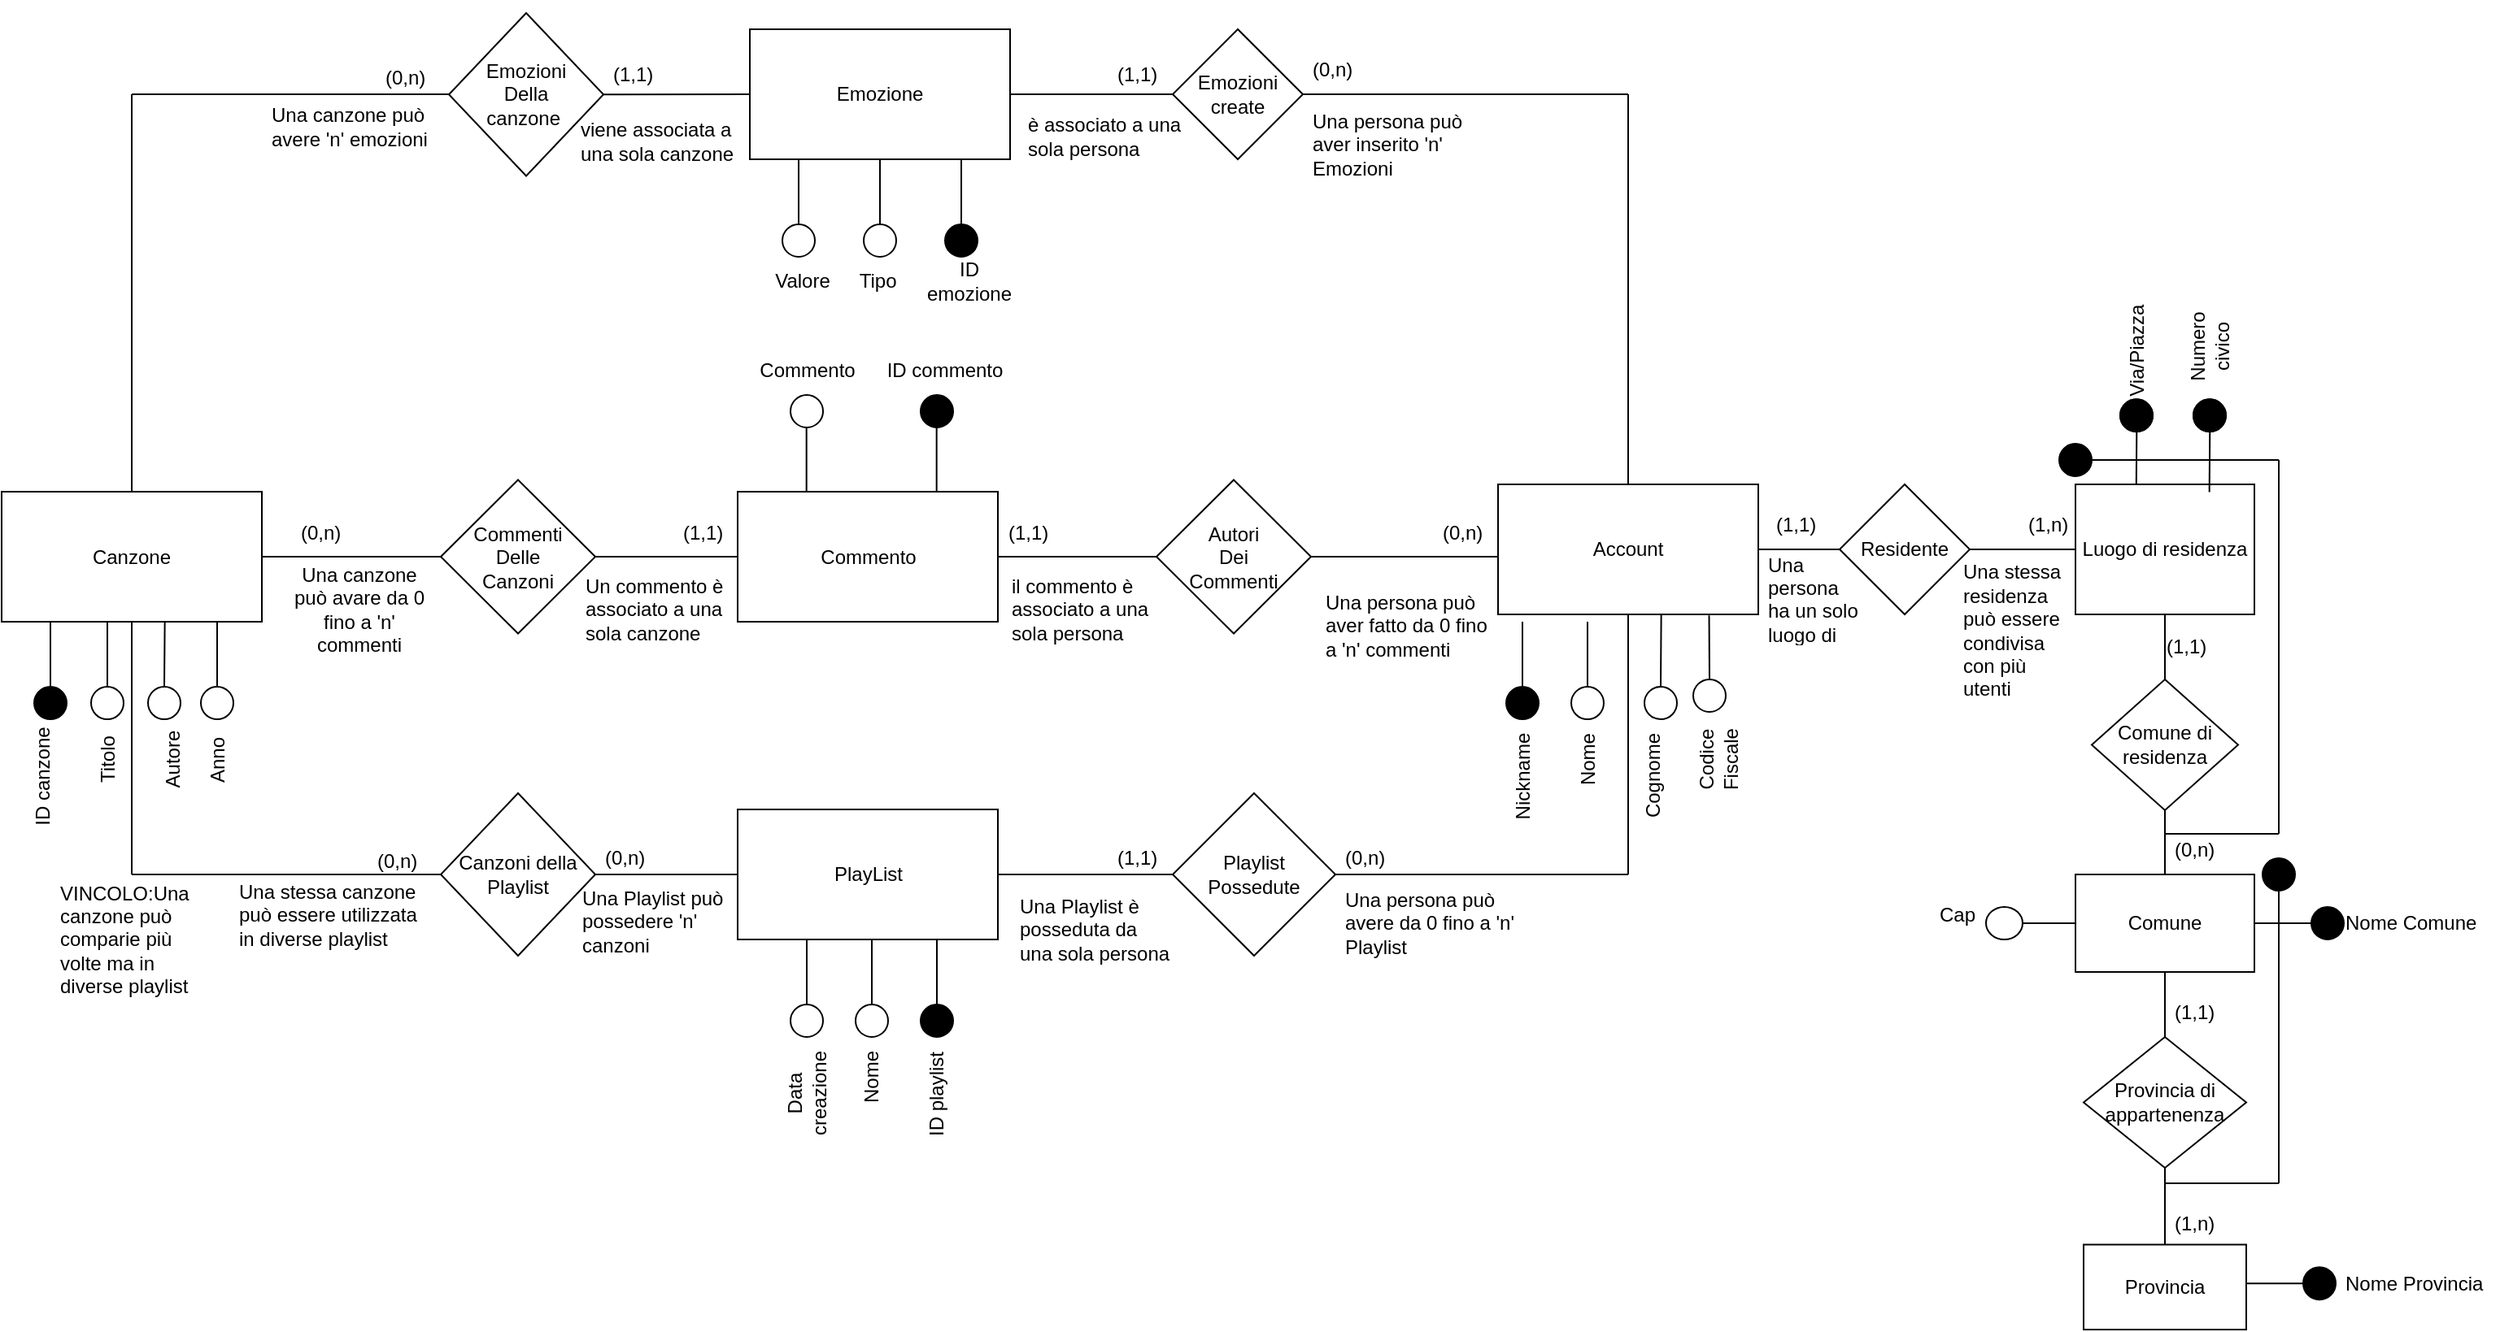 <mxfile version="20.8.16" type="device"><diagram id="R2lEEEUBdFMjLlhIrx00" name="Page-1"><mxGraphModel dx="1434" dy="905" grid="1" gridSize="10" guides="0" tooltips="0" connect="1" arrows="1" fold="1" page="1" pageScale="1" pageWidth="850" pageHeight="1100" math="0" shadow="0" extFonts="Permanent Marker^https://fonts.googleapis.com/css?family=Permanent+Marker"><root><mxCell id="0"/><mxCell id="1" parent="0"/><mxCell id="0k3QR_Rqhz5a0oe9WwEP-106" value="Canzone" style="rounded=0;whiteSpace=wrap;html=1;" parent="1" vertex="1"><mxGeometry x="120" y="324.52" width="160" height="80" as="geometry"/></mxCell><mxCell id="0k3QR_Rqhz5a0oe9WwEP-107" value="" style="endArrow=none;html=1;rounded=0;" parent="1" edge="1"><mxGeometry width="50" height="50" relative="1" as="geometry"><mxPoint x="185" y="444.52" as="sourcePoint"/><mxPoint x="185" y="404.52" as="targetPoint"/></mxGeometry></mxCell><mxCell id="0k3QR_Rqhz5a0oe9WwEP-108" value="" style="ellipse;whiteSpace=wrap;html=1;" parent="1" vertex="1"><mxGeometry x="175" y="444.52" width="20" height="20" as="geometry"/></mxCell><mxCell id="0k3QR_Rqhz5a0oe9WwEP-109" value="" style="endArrow=none;html=1;rounded=0;" parent="1" edge="1"><mxGeometry width="50" height="50" relative="1" as="geometry"><mxPoint x="150" y="444.52" as="sourcePoint"/><mxPoint x="150" y="404.52" as="targetPoint"/></mxGeometry></mxCell><mxCell id="0k3QR_Rqhz5a0oe9WwEP-110" value="" style="ellipse;whiteSpace=wrap;html=1;fillColor=#000000;" parent="1" vertex="1"><mxGeometry x="140" y="444.52" width="20" height="20" as="geometry"/></mxCell><mxCell id="0k3QR_Rqhz5a0oe9WwEP-112" value="" style="endArrow=none;html=1;rounded=0;exitX=1;exitY=0.5;exitDx=0;exitDy=0;entryX=0;entryY=0.5;entryDx=0;entryDy=0;" parent="1" source="0k3QR_Rqhz5a0oe9WwEP-106" edge="1"><mxGeometry width="50" height="50" relative="1" as="geometry"><mxPoint x="380" y="554.52" as="sourcePoint"/><mxPoint x="425" y="364.52" as="targetPoint"/></mxGeometry></mxCell><mxCell id="0k3QR_Rqhz5a0oe9WwEP-113" value="ID canzone" style="text;html=1;strokeColor=none;fillColor=none;align=center;verticalAlign=middle;whiteSpace=wrap;rounded=0;rotation=-90;" parent="1" vertex="1"><mxGeometry x="110" y="484.52" width="70" height="30" as="geometry"/></mxCell><mxCell id="0k3QR_Rqhz5a0oe9WwEP-114" value="Titolo" style="text;html=1;strokeColor=none;fillColor=none;align=center;verticalAlign=middle;whiteSpace=wrap;rounded=0;rotation=-90;" parent="1" vertex="1"><mxGeometry x="162.5" y="474.52" width="45" height="30" as="geometry"/></mxCell><mxCell id="0k3QR_Rqhz5a0oe9WwEP-115" style="edgeStyle=orthogonalEdgeStyle;rounded=0;orthogonalLoop=1;jettySize=auto;html=1;exitX=0;exitY=0.5;exitDx=0;exitDy=0;" parent="1" source="0k3QR_Rqhz5a0oe9WwEP-114" target="0k3QR_Rqhz5a0oe9WwEP-114" edge="1"><mxGeometry relative="1" as="geometry"/></mxCell><mxCell id="0k3QR_Rqhz5a0oe9WwEP-116" value="" style="endArrow=none;html=1;rounded=0;entryX=0.627;entryY=0.994;entryDx=0;entryDy=0;entryPerimeter=0;exitX=0.5;exitY=0;exitDx=0;exitDy=0;" parent="1" source="0k3QR_Rqhz5a0oe9WwEP-117" target="0k3QR_Rqhz5a0oe9WwEP-106" edge="1"><mxGeometry width="50" height="50" relative="1" as="geometry"><mxPoint x="225" y="444.52" as="sourcePoint"/><mxPoint x="227.5" y="404.52" as="targetPoint"/></mxGeometry></mxCell><mxCell id="0k3QR_Rqhz5a0oe9WwEP-117" value="" style="ellipse;whiteSpace=wrap;html=1;" parent="1" vertex="1"><mxGeometry x="210" y="444.52" width="20" height="20" as="geometry"/></mxCell><mxCell id="0k3QR_Rqhz5a0oe9WwEP-118" value="Autore" style="text;html=1;strokeColor=none;fillColor=none;align=center;verticalAlign=middle;whiteSpace=wrap;rounded=0;rotation=-90;" parent="1" vertex="1"><mxGeometry x="202.5" y="474.52" width="45" height="30" as="geometry"/></mxCell><mxCell id="0k3QR_Rqhz5a0oe9WwEP-119" style="edgeStyle=orthogonalEdgeStyle;rounded=0;orthogonalLoop=1;jettySize=auto;html=1;exitX=0;exitY=0.5;exitDx=0;exitDy=0;" parent="1" source="0k3QR_Rqhz5a0oe9WwEP-118" target="0k3QR_Rqhz5a0oe9WwEP-118" edge="1"><mxGeometry relative="1" as="geometry"/></mxCell><mxCell id="0k3QR_Rqhz5a0oe9WwEP-120" value="" style="endArrow=none;html=1;rounded=0;" parent="1" edge="1"><mxGeometry width="50" height="50" relative="1" as="geometry"><mxPoint x="252.5" y="444.52" as="sourcePoint"/><mxPoint x="252.5" y="404.52" as="targetPoint"/></mxGeometry></mxCell><mxCell id="0k3QR_Rqhz5a0oe9WwEP-121" value="" style="ellipse;whiteSpace=wrap;html=1;" parent="1" vertex="1"><mxGeometry x="242.5" y="444.52" width="20" height="20" as="geometry"/></mxCell><mxCell id="0k3QR_Rqhz5a0oe9WwEP-122" value="Anno" style="text;html=1;strokeColor=none;fillColor=none;align=center;verticalAlign=middle;whiteSpace=wrap;rounded=0;rotation=-90;" parent="1" vertex="1"><mxGeometry x="230" y="474.52" width="45" height="30" as="geometry"/></mxCell><mxCell id="0k3QR_Rqhz5a0oe9WwEP-123" style="edgeStyle=orthogonalEdgeStyle;rounded=0;orthogonalLoop=1;jettySize=auto;html=1;exitX=0;exitY=0.5;exitDx=0;exitDy=0;" parent="1" source="0k3QR_Rqhz5a0oe9WwEP-122" target="0k3QR_Rqhz5a0oe9WwEP-122" edge="1"><mxGeometry relative="1" as="geometry"/></mxCell><mxCell id="0k3QR_Rqhz5a0oe9WwEP-124" value="(0,n)" style="text;strokeColor=none;fillColor=none;align=left;verticalAlign=middle;spacingLeft=4;spacingRight=4;overflow=hidden;points=[[0,0.5],[1,0.5]];portConstraint=eastwest;rotatable=0;whiteSpace=wrap;html=1;" parent="1" vertex="1"><mxGeometry x="297.5" y="334.52" width="80" height="30" as="geometry"/></mxCell><mxCell id="0k3QR_Rqhz5a0oe9WwEP-131" style="edgeStyle=orthogonalEdgeStyle;rounded=0;orthogonalLoop=1;jettySize=auto;html=1;exitX=0;exitY=0.5;exitDx=0;exitDy=0;" parent="1" edge="1"><mxGeometry relative="1" as="geometry"><mxPoint x="975" y="562.02" as="sourcePoint"/><mxPoint x="975" y="562.02" as="targetPoint"/></mxGeometry></mxCell><mxCell id="0k3QR_Rqhz5a0oe9WwEP-132" value="" style="endArrow=none;html=1;rounded=0;exitX=1;exitY=0.5;exitDx=0;exitDy=0;entryX=0;entryY=0.5;entryDx=0;entryDy=0;" parent="1" edge="1"><mxGeometry width="50" height="50" relative="1" as="geometry"><mxPoint x="925" y="364.52" as="sourcePoint"/><mxPoint x="1045" y="364.52" as="targetPoint"/></mxGeometry></mxCell><mxCell id="0k3QR_Rqhz5a0oe9WwEP-133" value="(0,n)" style="text;strokeColor=none;fillColor=none;align=left;verticalAlign=middle;spacingLeft=4;spacingRight=4;overflow=hidden;points=[[0,0.5],[1,0.5]];portConstraint=eastwest;rotatable=0;whiteSpace=wrap;html=1;" parent="1" vertex="1"><mxGeometry x="1000" y="334.52" width="35" height="30" as="geometry"/></mxCell><mxCell id="0k3QR_Rqhz5a0oe9WwEP-134" value="Account" style="rounded=0;whiteSpace=wrap;html=1;" parent="1" vertex="1"><mxGeometry x="1040" y="320" width="160" height="80" as="geometry"/></mxCell><mxCell id="0k3QR_Rqhz5a0oe9WwEP-135" value="" style="endArrow=none;html=1;rounded=0;" parent="1" edge="1"><mxGeometry width="50" height="50" relative="1" as="geometry"><mxPoint x="1095" y="444.52" as="sourcePoint"/><mxPoint x="1095" y="404.52" as="targetPoint"/></mxGeometry></mxCell><mxCell id="0k3QR_Rqhz5a0oe9WwEP-136" value="" style="ellipse;whiteSpace=wrap;html=1;" parent="1" vertex="1"><mxGeometry x="1085" y="444.52" width="20" height="20" as="geometry"/></mxCell><mxCell id="0k3QR_Rqhz5a0oe9WwEP-137" value="" style="endArrow=none;html=1;rounded=0;" parent="1" edge="1"><mxGeometry width="50" height="50" relative="1" as="geometry"><mxPoint x="1055" y="444.52" as="sourcePoint"/><mxPoint x="1055" y="404.52" as="targetPoint"/></mxGeometry></mxCell><mxCell id="0k3QR_Rqhz5a0oe9WwEP-138" value="" style="ellipse;whiteSpace=wrap;html=1;fillColor=#000000;" parent="1" vertex="1"><mxGeometry x="1045" y="444.52" width="20" height="20" as="geometry"/></mxCell><mxCell id="0k3QR_Rqhz5a0oe9WwEP-139" value="Nickname" style="text;html=1;strokeColor=none;fillColor=none;align=center;verticalAlign=middle;whiteSpace=wrap;rounded=0;rotation=-90;" parent="1" vertex="1"><mxGeometry x="1020" y="484.52" width="70" height="30" as="geometry"/></mxCell><mxCell id="0k3QR_Rqhz5a0oe9WwEP-140" value="Nome" style="text;html=1;strokeColor=none;fillColor=none;align=center;verticalAlign=middle;whiteSpace=wrap;rounded=0;rotation=-90;" parent="1" vertex="1"><mxGeometry x="1072.5" y="474.52" width="45" height="30" as="geometry"/></mxCell><mxCell id="0k3QR_Rqhz5a0oe9WwEP-141" style="edgeStyle=orthogonalEdgeStyle;rounded=0;orthogonalLoop=1;jettySize=auto;html=1;exitX=0;exitY=0.5;exitDx=0;exitDy=0;" parent="1" source="0k3QR_Rqhz5a0oe9WwEP-140" target="0k3QR_Rqhz5a0oe9WwEP-140" edge="1"><mxGeometry relative="1" as="geometry"/></mxCell><mxCell id="0k3QR_Rqhz5a0oe9WwEP-142" value="" style="endArrow=none;html=1;rounded=0;entryX=0.627;entryY=0.994;entryDx=0;entryDy=0;entryPerimeter=0;exitX=0.5;exitY=0;exitDx=0;exitDy=0;" parent="1" source="0k3QR_Rqhz5a0oe9WwEP-143" target="0k3QR_Rqhz5a0oe9WwEP-134" edge="1"><mxGeometry width="50" height="50" relative="1" as="geometry"><mxPoint x="1135" y="444.52" as="sourcePoint"/><mxPoint x="1137.5" y="404.52" as="targetPoint"/></mxGeometry></mxCell><mxCell id="0k3QR_Rqhz5a0oe9WwEP-143" value="" style="ellipse;whiteSpace=wrap;html=1;" parent="1" vertex="1"><mxGeometry x="1130" y="444.52" width="20" height="20" as="geometry"/></mxCell><mxCell id="0k3QR_Rqhz5a0oe9WwEP-144" value="Cognome" style="text;html=1;strokeColor=none;fillColor=none;align=center;verticalAlign=middle;whiteSpace=wrap;rounded=0;rotation=-90;" parent="1" vertex="1"><mxGeometry x="1112.5" y="484.52" width="45" height="30" as="geometry"/></mxCell><mxCell id="0k3QR_Rqhz5a0oe9WwEP-145" style="edgeStyle=orthogonalEdgeStyle;rounded=0;orthogonalLoop=1;jettySize=auto;html=1;exitX=0;exitY=0.5;exitDx=0;exitDy=0;" parent="1" source="0k3QR_Rqhz5a0oe9WwEP-144" target="0k3QR_Rqhz5a0oe9WwEP-144" edge="1"><mxGeometry relative="1" as="geometry"/></mxCell><mxCell id="0k3QR_Rqhz5a0oe9WwEP-146" value="" style="endArrow=none;html=1;rounded=0;entryX=0.811;entryY=1.008;entryDx=0;entryDy=0;exitX=0.5;exitY=0;exitDx=0;exitDy=0;entryPerimeter=0;" parent="1" source="0k3QR_Rqhz5a0oe9WwEP-147" target="0k3QR_Rqhz5a0oe9WwEP-134" edge="1"><mxGeometry width="50" height="50" relative="1" as="geometry"><mxPoint x="1175" y="444.52" as="sourcePoint"/><mxPoint x="1175" y="404.52" as="targetPoint"/></mxGeometry></mxCell><mxCell id="0k3QR_Rqhz5a0oe9WwEP-147" value="" style="ellipse;whiteSpace=wrap;html=1;" parent="1" vertex="1"><mxGeometry x="1160" y="440" width="20" height="20" as="geometry"/></mxCell><mxCell id="0k3QR_Rqhz5a0oe9WwEP-148" value="Codice Fiscale" style="text;html=1;strokeColor=none;fillColor=none;align=center;verticalAlign=middle;whiteSpace=wrap;rounded=0;rotation=-90;" parent="1" vertex="1"><mxGeometry x="1152.5" y="474.52" width="45" height="30" as="geometry"/></mxCell><mxCell id="0k3QR_Rqhz5a0oe9WwEP-149" style="edgeStyle=orthogonalEdgeStyle;rounded=0;orthogonalLoop=1;jettySize=auto;html=1;exitX=0;exitY=0.5;exitDx=0;exitDy=0;" parent="1" source="0k3QR_Rqhz5a0oe9WwEP-148" target="0k3QR_Rqhz5a0oe9WwEP-148" edge="1"><mxGeometry relative="1" as="geometry"/></mxCell><mxCell id="0k3QR_Rqhz5a0oe9WwEP-152" style="edgeStyle=orthogonalEdgeStyle;rounded=0;orthogonalLoop=1;jettySize=auto;html=1;exitX=0;exitY=0.5;exitDx=0;exitDy=0;" parent="1" edge="1"><mxGeometry relative="1" as="geometry"><mxPoint x="1432.5" y="254.64" as="sourcePoint"/><mxPoint x="1432.5" y="254.64" as="targetPoint"/></mxGeometry></mxCell><mxCell id="0k3QR_Rqhz5a0oe9WwEP-153" value="" style="endArrow=none;html=1;rounded=0;entryX=0.627;entryY=0.994;entryDx=0;entryDy=0;entryPerimeter=0;" parent="1" edge="1"><mxGeometry width="50" height="50" relative="1" as="geometry"><mxPoint x="1432.33" y="327.38" as="sourcePoint"/><mxPoint x="1432.65" y="286.9" as="targetPoint"/></mxGeometry></mxCell><mxCell id="0k3QR_Rqhz5a0oe9WwEP-154" value="" style="ellipse;whiteSpace=wrap;html=1;" parent="1" vertex="1"><mxGeometry x="1422.5" y="267.62" width="20" height="20" as="geometry"/></mxCell><mxCell id="0k3QR_Rqhz5a0oe9WwEP-163" value="Commenti &lt;br&gt;Delle&lt;br&gt;Canzoni" style="rhombus;whiteSpace=wrap;html=1;fillColor=#FFFFFF;" parent="1" vertex="1"><mxGeometry x="390" y="317.26" width="95" height="94.52" as="geometry"/></mxCell><mxCell id="0k3QR_Rqhz5a0oe9WwEP-164" value="Commento" style="rounded=0;whiteSpace=wrap;html=1;" parent="1" vertex="1"><mxGeometry x="572.5" y="324.52" width="160" height="80" as="geometry"/></mxCell><mxCell id="0k3QR_Rqhz5a0oe9WwEP-165" value="" style="endArrow=none;html=1;rounded=0;exitX=1;exitY=0.5;exitDx=0;exitDy=0;entryX=0;entryY=0.5;entryDx=0;entryDy=0;" parent="1" source="0k3QR_Rqhz5a0oe9WwEP-163" target="0k3QR_Rqhz5a0oe9WwEP-164" edge="1"><mxGeometry width="50" height="50" relative="1" as="geometry"><mxPoint x="405" y="364.19" as="sourcePoint"/><mxPoint x="535" y="364.19" as="targetPoint"/></mxGeometry></mxCell><mxCell id="0k3QR_Rqhz5a0oe9WwEP-166" value="(1,1)" style="text;strokeColor=none;fillColor=none;align=left;verticalAlign=middle;spacingLeft=4;spacingRight=4;overflow=hidden;points=[[0,0.5],[1,0.5]];portConstraint=eastwest;rotatable=0;whiteSpace=wrap;html=1;" parent="1" vertex="1"><mxGeometry x="532.5" y="334.52" width="40" height="30" as="geometry"/></mxCell><mxCell id="0k3QR_Rqhz5a0oe9WwEP-167" value="Autori&lt;br&gt;Dei&lt;br&gt;Commenti" style="rhombus;whiteSpace=wrap;html=1;fillColor=#FFFFFF;" parent="1" vertex="1"><mxGeometry x="830" y="317.26" width="95" height="94.52" as="geometry"/></mxCell><mxCell id="0k3QR_Rqhz5a0oe9WwEP-168" value="" style="endArrow=none;html=1;rounded=0;exitX=1;exitY=0.5;exitDx=0;exitDy=0;entryX=0;entryY=0.5;entryDx=0;entryDy=0;" parent="1" target="0k3QR_Rqhz5a0oe9WwEP-167" edge="1"><mxGeometry width="50" height="50" relative="1" as="geometry"><mxPoint x="732.5" y="364.52" as="sourcePoint"/><mxPoint x="835" y="364.52" as="targetPoint"/></mxGeometry></mxCell><mxCell id="0k3QR_Rqhz5a0oe9WwEP-170" value="" style="endArrow=none;html=1;rounded=0;" parent="1" edge="1"><mxGeometry width="50" height="50" relative="1" as="geometry"><mxPoint x="614.83" y="324.52" as="sourcePoint"/><mxPoint x="614.83" y="284.52" as="targetPoint"/></mxGeometry></mxCell><mxCell id="0k3QR_Rqhz5a0oe9WwEP-171" value="" style="ellipse;whiteSpace=wrap;html=1;" parent="1" vertex="1"><mxGeometry x="605" y="265" width="20" height="20" as="geometry"/></mxCell><mxCell id="0k3QR_Rqhz5a0oe9WwEP-172" value="" style="endArrow=none;html=1;rounded=0;" parent="1" edge="1"><mxGeometry width="50" height="50" relative="1" as="geometry"><mxPoint x="694.83" y="324.52" as="sourcePoint"/><mxPoint x="694.83" y="284.52" as="targetPoint"/></mxGeometry></mxCell><mxCell id="0k3QR_Rqhz5a0oe9WwEP-174" value="Commento" style="text;html=1;strokeColor=none;fillColor=none;align=center;verticalAlign=middle;whiteSpace=wrap;rounded=0;rotation=0;" parent="1" vertex="1"><mxGeometry x="592.5" y="235" width="45" height="30" as="geometry"/></mxCell><mxCell id="0k3QR_Rqhz5a0oe9WwEP-175" value="ID commento" style="text;html=1;strokeColor=none;fillColor=none;align=center;verticalAlign=middle;whiteSpace=wrap;rounded=0;rotation=0;" parent="1" vertex="1"><mxGeometry x="660" y="235" width="80" height="30" as="geometry"/></mxCell><mxCell id="0k3QR_Rqhz5a0oe9WwEP-176" value="" style="ellipse;whiteSpace=wrap;html=1;fillColor=#000000;" parent="1" vertex="1"><mxGeometry x="685" y="265" width="20" height="20" as="geometry"/></mxCell><mxCell id="0k3QR_Rqhz5a0oe9WwEP-177" value="(1,1)" style="text;strokeColor=none;fillColor=none;align=left;verticalAlign=middle;spacingLeft=4;spacingRight=4;overflow=hidden;points=[[0,0.5],[1,0.5]];portConstraint=eastwest;rotatable=0;whiteSpace=wrap;html=1;" parent="1" vertex="1"><mxGeometry x="732.5" y="334.52" width="40" height="30" as="geometry"/></mxCell><mxCell id="0k3QR_Rqhz5a0oe9WwEP-178" value="Una canzone può avare da 0 fino a 'n' commenti" style="text;html=1;strokeColor=none;fillColor=none;align=center;verticalAlign=middle;whiteSpace=wrap;rounded=0;" parent="1" vertex="1"><mxGeometry x="295" y="381.78" width="90" height="30" as="geometry"/></mxCell><mxCell id="0k3QR_Rqhz5a0oe9WwEP-180" value="Un commento è associato a una sola canzone" style="text;strokeColor=none;fillColor=none;align=left;verticalAlign=middle;spacingLeft=4;spacingRight=4;overflow=hidden;points=[[0,0.5],[1,0.5]];portConstraint=eastwest;rotatable=0;whiteSpace=wrap;html=1;" parent="1" vertex="1"><mxGeometry x="472.5" y="356.78" width="102.5" height="80" as="geometry"/></mxCell><mxCell id="0k3QR_Rqhz5a0oe9WwEP-182" value="il commento è associato a una sola persona" style="text;strokeColor=none;fillColor=none;align=left;verticalAlign=middle;spacingLeft=4;spacingRight=4;overflow=hidden;points=[[0,0.5],[1,0.5]];portConstraint=eastwest;rotatable=0;whiteSpace=wrap;html=1;" parent="1" vertex="1"><mxGeometry x="735" y="367.67" width="100" height="58.22" as="geometry"/></mxCell><mxCell id="0k3QR_Rqhz5a0oe9WwEP-183" value="Una persona può aver fatto da 0 fino a 'n' commenti" style="text;strokeColor=none;fillColor=none;align=left;verticalAlign=middle;spacingLeft=4;spacingRight=4;overflow=hidden;points=[[0,0.5],[1,0.5]];portConstraint=eastwest;rotatable=0;whiteSpace=wrap;html=1;" parent="1" vertex="1"><mxGeometry x="927.5" y="376.3" width="117.5" height="60.48" as="geometry"/></mxCell><mxCell id="0k3QR_Rqhz5a0oe9WwEP-185" value="Via/Piazza" style="text;html=1;strokeColor=none;fillColor=none;align=center;verticalAlign=middle;whiteSpace=wrap;rounded=0;rotation=-90;" parent="1" vertex="1"><mxGeometry x="1410" y="222.62" width="45" height="30" as="geometry"/></mxCell><mxCell id="0k3QR_Rqhz5a0oe9WwEP-186" style="edgeStyle=orthogonalEdgeStyle;rounded=0;orthogonalLoop=1;jettySize=auto;html=1;exitX=0;exitY=0.5;exitDx=0;exitDy=0;" parent="1" source="0k3QR_Rqhz5a0oe9WwEP-185" target="0k3QR_Rqhz5a0oe9WwEP-185" edge="1"><mxGeometry relative="1" as="geometry"/></mxCell><mxCell id="0k3QR_Rqhz5a0oe9WwEP-189" value="" style="endArrow=none;html=1;rounded=0;entryX=0.5;entryY=1;entryDx=0;entryDy=0;" parent="1" target="0k3QR_Rqhz5a0oe9WwEP-134" edge="1"><mxGeometry width="50" height="50" relative="1" as="geometry"><mxPoint x="1120" y="560" as="sourcePoint"/><mxPoint x="985" y="435" as="targetPoint"/></mxGeometry></mxCell><mxCell id="0k3QR_Rqhz5a0oe9WwEP-190" value="PlayList" style="rounded=0;whiteSpace=wrap;html=1;" parent="1" vertex="1"><mxGeometry x="572.5" y="520" width="160" height="80" as="geometry"/></mxCell><mxCell id="0k3QR_Rqhz5a0oe9WwEP-191" value="Playlist Possedute" style="rhombus;whiteSpace=wrap;html=1;fillColor=#FFFFFF;" parent="1" vertex="1"><mxGeometry x="840" y="510" width="100" height="100" as="geometry"/></mxCell><mxCell id="0k3QR_Rqhz5a0oe9WwEP-192" value="" style="endArrow=none;html=1;rounded=0;exitX=1;exitY=0.5;exitDx=0;exitDy=0;" parent="1" edge="1"><mxGeometry width="50" height="50" relative="1" as="geometry"><mxPoint x="940" y="560" as="sourcePoint"/><mxPoint x="1120" y="560" as="targetPoint"/></mxGeometry></mxCell><mxCell id="0k3QR_Rqhz5a0oe9WwEP-193" value="(0,n)" style="text;strokeColor=none;fillColor=none;align=left;verticalAlign=middle;spacingLeft=4;spacingRight=4;overflow=hidden;points=[[0,0.5],[1,0.5]];portConstraint=eastwest;rotatable=0;whiteSpace=wrap;html=1;" parent="1" vertex="1"><mxGeometry x="940" y="535" width="35" height="30" as="geometry"/></mxCell><mxCell id="0k3QR_Rqhz5a0oe9WwEP-194" value="Una persona può avere da 0 fino a 'n' Playlist" style="text;strokeColor=none;fillColor=none;align=left;verticalAlign=middle;spacingLeft=4;spacingRight=4;overflow=hidden;points=[[0,0.5],[1,0.5]];portConstraint=eastwest;rotatable=0;whiteSpace=wrap;html=1;" parent="1" vertex="1"><mxGeometry x="940" y="560" width="117.5" height="60.48" as="geometry"/></mxCell><mxCell id="0k3QR_Rqhz5a0oe9WwEP-195" value="" style="endArrow=none;html=1;rounded=0;exitX=1;exitY=0.5;exitDx=0;exitDy=0;entryX=0;entryY=0.5;entryDx=0;entryDy=0;" parent="1" source="0k3QR_Rqhz5a0oe9WwEP-190" target="0k3QR_Rqhz5a0oe9WwEP-191" edge="1"><mxGeometry width="50" height="50" relative="1" as="geometry"><mxPoint x="732.5" y="564.71" as="sourcePoint"/><mxPoint x="835" y="564.71" as="targetPoint"/></mxGeometry></mxCell><mxCell id="0k3QR_Rqhz5a0oe9WwEP-196" value="(1,1)" style="text;strokeColor=none;fillColor=none;align=left;verticalAlign=middle;spacingLeft=4;spacingRight=4;overflow=hidden;points=[[0,0.5],[1,0.5]];portConstraint=eastwest;rotatable=0;whiteSpace=wrap;html=1;" parent="1" vertex="1"><mxGeometry x="800" y="535" width="40" height="30" as="geometry"/></mxCell><mxCell id="0k3QR_Rqhz5a0oe9WwEP-197" value="Una Playlist è posseduta da una sola persona" style="text;strokeColor=none;fillColor=none;align=left;verticalAlign=middle;spacingLeft=4;spacingRight=4;overflow=hidden;points=[[0,0.5],[1,0.5]];portConstraint=eastwest;rotatable=0;whiteSpace=wrap;html=1;" parent="1" vertex="1"><mxGeometry x="740" y="565" width="105" height="58.22" as="geometry"/></mxCell><mxCell id="0k3QR_Rqhz5a0oe9WwEP-198" value="" style="endArrow=none;html=1;rounded=0;" parent="1" edge="1"><mxGeometry width="50" height="50" relative="1" as="geometry"><mxPoint x="655" y="640" as="sourcePoint"/><mxPoint x="655" y="600" as="targetPoint"/></mxGeometry></mxCell><mxCell id="0k3QR_Rqhz5a0oe9WwEP-199" value="" style="ellipse;whiteSpace=wrap;html=1;" parent="1" vertex="1"><mxGeometry x="645" y="640" width="20" height="20" as="geometry"/></mxCell><mxCell id="0k3QR_Rqhz5a0oe9WwEP-200" style="edgeStyle=orthogonalEdgeStyle;rounded=0;orthogonalLoop=1;jettySize=auto;html=1;exitX=0;exitY=0.5;exitDx=0;exitDy=0;" parent="1" edge="1"><mxGeometry relative="1" as="geometry"><mxPoint x="655" y="707.5" as="sourcePoint"/><mxPoint x="655" y="707.5" as="targetPoint"/></mxGeometry></mxCell><mxCell id="0k3QR_Rqhz5a0oe9WwEP-201" value="Nome" style="text;html=1;strokeColor=none;fillColor=none;align=center;verticalAlign=middle;whiteSpace=wrap;rounded=0;rotation=-90;" parent="1" vertex="1"><mxGeometry x="632.5" y="670" width="45" height="30" as="geometry"/></mxCell><mxCell id="0k3QR_Rqhz5a0oe9WwEP-202" value="Canzoni della Playlist" style="rhombus;whiteSpace=wrap;html=1;fillColor=#FFFFFF;" parent="1" vertex="1"><mxGeometry x="390" y="510" width="95" height="100" as="geometry"/></mxCell><mxCell id="0k3QR_Rqhz5a0oe9WwEP-204" value="" style="endArrow=none;html=1;rounded=0;entryX=0;entryY=0.5;entryDx=0;entryDy=0;exitX=1;exitY=0.5;exitDx=0;exitDy=0;" parent="1" source="0k3QR_Rqhz5a0oe9WwEP-202" target="0k3QR_Rqhz5a0oe9WwEP-190" edge="1"><mxGeometry width="50" height="50" relative="1" as="geometry"><mxPoint x="485" y="564" as="sourcePoint"/><mxPoint x="572.5" y="564.43" as="targetPoint"/></mxGeometry></mxCell><mxCell id="0k3QR_Rqhz5a0oe9WwEP-205" value="(0,n)" style="text;strokeColor=none;fillColor=none;align=left;verticalAlign=middle;spacingLeft=4;spacingRight=4;overflow=hidden;points=[[0,0.5],[1,0.5]];portConstraint=eastwest;rotatable=0;whiteSpace=wrap;html=1;" parent="1" vertex="1"><mxGeometry x="485" y="535" width="40" height="30" as="geometry"/></mxCell><mxCell id="0k3QR_Rqhz5a0oe9WwEP-206" value="Una Playlist può possedere 'n' canzoni" style="text;strokeColor=none;fillColor=none;align=left;verticalAlign=middle;spacingLeft=4;spacingRight=4;overflow=hidden;points=[[0,0.5],[1,0.5]];portConstraint=eastwest;rotatable=0;whiteSpace=wrap;html=1;" parent="1" vertex="1"><mxGeometry x="471.25" y="560" width="105" height="58.22" as="geometry"/></mxCell><mxCell id="0k3QR_Rqhz5a0oe9WwEP-207" value="" style="endArrow=none;html=1;rounded=0;entryX=0.5;entryY=1;entryDx=0;entryDy=0;" parent="1" target="0k3QR_Rqhz5a0oe9WwEP-106" edge="1"><mxGeometry width="50" height="50" relative="1" as="geometry"><mxPoint x="200" y="560" as="sourcePoint"/><mxPoint x="210" y="404.52" as="targetPoint"/></mxGeometry></mxCell><mxCell id="0k3QR_Rqhz5a0oe9WwEP-208" value="" style="endArrow=none;html=1;rounded=0;entryX=0;entryY=0.5;entryDx=0;entryDy=0;" parent="1" edge="1"><mxGeometry width="50" height="50" relative="1" as="geometry"><mxPoint x="200" y="560" as="sourcePoint"/><mxPoint x="390" y="560.0" as="targetPoint"/></mxGeometry></mxCell><mxCell id="0k3QR_Rqhz5a0oe9WwEP-209" value="(0,n)" style="text;strokeColor=none;fillColor=none;align=left;verticalAlign=middle;spacingLeft=4;spacingRight=4;overflow=hidden;points=[[0,0.5],[1,0.5]];portConstraint=eastwest;rotatable=0;whiteSpace=wrap;html=1;" parent="1" vertex="1"><mxGeometry x="345" y="537.26" width="40" height="30" as="geometry"/></mxCell><mxCell id="0k3QR_Rqhz5a0oe9WwEP-210" value="VINCOLO:Una canzone può comparie più volte ma in diverse playlist" style="text;strokeColor=none;fillColor=none;align=left;verticalAlign=middle;spacingLeft=4;spacingRight=4;overflow=hidden;points=[[0,0.5],[1,0.5]];portConstraint=eastwest;rotatable=0;whiteSpace=wrap;html=1;" parent="1" vertex="1"><mxGeometry x="150" y="560" width="100" height="80" as="geometry"/></mxCell><mxCell id="0k3QR_Rqhz5a0oe9WwEP-211" value="" style="endArrow=none;html=1;rounded=0;" parent="1" edge="1"><mxGeometry width="50" height="50" relative="1" as="geometry"><mxPoint x="695" y="640.0" as="sourcePoint"/><mxPoint x="695" y="600.0" as="targetPoint"/></mxGeometry></mxCell><mxCell id="0k3QR_Rqhz5a0oe9WwEP-212" value="" style="ellipse;whiteSpace=wrap;html=1;fillColor=#000000;" parent="1" vertex="1"><mxGeometry x="685" y="640" width="20" height="20" as="geometry"/></mxCell><mxCell id="0k3QR_Rqhz5a0oe9WwEP-213" value="ID playlist" style="text;html=1;strokeColor=none;fillColor=none;align=center;verticalAlign=middle;whiteSpace=wrap;rounded=0;rotation=-90;" parent="1" vertex="1"><mxGeometry x="660" y="680" width="70" height="30" as="geometry"/></mxCell><mxCell id="0k3QR_Rqhz5a0oe9WwEP-217" value="" style="endArrow=none;html=1;rounded=0;" parent="1" edge="1"><mxGeometry width="50" height="50" relative="1" as="geometry"><mxPoint x="615" y="640" as="sourcePoint"/><mxPoint x="615" y="600" as="targetPoint"/></mxGeometry></mxCell><mxCell id="0k3QR_Rqhz5a0oe9WwEP-218" value="" style="ellipse;whiteSpace=wrap;html=1;" parent="1" vertex="1"><mxGeometry x="605" y="640" width="20" height="20" as="geometry"/></mxCell><mxCell id="0k3QR_Rqhz5a0oe9WwEP-219" style="edgeStyle=orthogonalEdgeStyle;rounded=0;orthogonalLoop=1;jettySize=auto;html=1;exitX=0;exitY=0.5;exitDx=0;exitDy=0;" parent="1" edge="1"><mxGeometry relative="1" as="geometry"><mxPoint x="615" y="707.5" as="sourcePoint"/><mxPoint x="615" y="707.5" as="targetPoint"/></mxGeometry></mxCell><mxCell id="0k3QR_Rqhz5a0oe9WwEP-220" value="Data creazione" style="text;html=1;strokeColor=none;fillColor=none;align=center;verticalAlign=middle;whiteSpace=wrap;rounded=0;rotation=-90;" parent="1" vertex="1"><mxGeometry x="592.5" y="680" width="45" height="30" as="geometry"/></mxCell><mxCell id="0k3QR_Rqhz5a0oe9WwEP-221" value="Una stessa canzone può essere utilizzata in diverse playlist" style="text;strokeColor=none;fillColor=none;align=left;verticalAlign=middle;spacingLeft=4;spacingRight=4;overflow=hidden;points=[[0,0.5],[1,0.5]];portConstraint=eastwest;rotatable=0;whiteSpace=wrap;html=1;" parent="1" vertex="1"><mxGeometry x="260" y="545.48" width="122.5" height="80" as="geometry"/></mxCell><mxCell id="0k3QR_Rqhz5a0oe9WwEP-222" value="" style="endArrow=none;html=1;rounded=0;exitX=1;exitY=0.5;exitDx=0;exitDy=0;entryX=0;entryY=0.5;entryDx=0;entryDy=0;" parent="1" source="0k3QR_Rqhz5a0oe9WwEP-223" target="0k3QR_Rqhz5a0oe9WwEP-227" edge="1"><mxGeometry width="50" height="50" relative="1" as="geometry"><mxPoint x="1315" y="364.52" as="sourcePoint"/><mxPoint x="1435" y="364.52" as="targetPoint"/></mxGeometry></mxCell><mxCell id="0k3QR_Rqhz5a0oe9WwEP-223" value="Residente" style="rhombus;whiteSpace=wrap;html=1;fillColor=#FFFFFF;" parent="1" vertex="1"><mxGeometry x="1250" y="320" width="80" height="80" as="geometry"/></mxCell><mxCell id="0k3QR_Rqhz5a0oe9WwEP-224" value="" style="endArrow=none;html=1;rounded=0;exitX=1;exitY=0.5;exitDx=0;exitDy=0;entryX=0;entryY=0.5;entryDx=0;entryDy=0;" parent="1" source="0k3QR_Rqhz5a0oe9WwEP-134" target="0k3QR_Rqhz5a0oe9WwEP-223" edge="1"><mxGeometry width="50" height="50" relative="1" as="geometry"><mxPoint x="1195" y="364.52" as="sourcePoint"/><mxPoint x="1282.5" y="364.52" as="targetPoint"/></mxGeometry></mxCell><mxCell id="0k3QR_Rqhz5a0oe9WwEP-225" value="(1,1)" style="text;strokeColor=none;fillColor=none;align=left;verticalAlign=middle;spacingLeft=4;spacingRight=4;overflow=hidden;points=[[0,0.5],[1,0.5]];portConstraint=eastwest;rotatable=0;whiteSpace=wrap;html=1;" parent="1" vertex="1"><mxGeometry x="1205" y="330.0" width="40" height="30" as="geometry"/></mxCell><mxCell id="0k3QR_Rqhz5a0oe9WwEP-226" value="(1,n)" style="text;strokeColor=none;fillColor=none;align=left;verticalAlign=middle;spacingLeft=4;spacingRight=4;overflow=hidden;points=[[0,0.5],[1,0.5]];portConstraint=eastwest;rotatable=0;whiteSpace=wrap;html=1;" parent="1" vertex="1"><mxGeometry x="1360" y="330.0" width="40" height="30" as="geometry"/></mxCell><mxCell id="0k3QR_Rqhz5a0oe9WwEP-227" value="Luogo di residenza" style="rounded=0;whiteSpace=wrap;html=1;" parent="1" vertex="1"><mxGeometry x="1395" y="320" width="110" height="80" as="geometry"/></mxCell><mxCell id="0k3QR_Rqhz5a0oe9WwEP-230" value="Comune di residenza" style="rhombus;whiteSpace=wrap;html=1;fillColor=#FFFFFF;" parent="1" vertex="1"><mxGeometry x="1405" y="440" width="90" height="80.48" as="geometry"/></mxCell><mxCell id="0k3QR_Rqhz5a0oe9WwEP-231" value="" style="endArrow=none;html=1;rounded=0;exitX=0.5;exitY=0;exitDx=0;exitDy=0;entryX=0.5;entryY=1;entryDx=0;entryDy=0;" parent="1" source="0k3QR_Rqhz5a0oe9WwEP-230" target="0k3QR_Rqhz5a0oe9WwEP-227" edge="1"><mxGeometry width="50" height="50" relative="1" as="geometry"><mxPoint x="1449.8" y="565" as="sourcePoint"/><mxPoint x="1449.8" y="404.52" as="targetPoint"/></mxGeometry></mxCell><mxCell id="0k3QR_Rqhz5a0oe9WwEP-232" value="(1,1)" style="text;strokeColor=none;fillColor=none;align=left;verticalAlign=middle;spacingLeft=4;spacingRight=4;overflow=hidden;points=[[0,0.5],[1,0.5]];portConstraint=eastwest;rotatable=0;whiteSpace=wrap;html=1;" parent="1" vertex="1"><mxGeometry x="1445" y="405" width="40" height="30" as="geometry"/></mxCell><mxCell id="0k3QR_Rqhz5a0oe9WwEP-233" value="Comune" style="rounded=0;whiteSpace=wrap;html=1;" parent="1" vertex="1"><mxGeometry x="1395" y="560" width="110" height="60" as="geometry"/></mxCell><mxCell id="0k3QR_Rqhz5a0oe9WwEP-234" value="" style="endArrow=none;html=1;rounded=0;entryX=0.5;entryY=1;entryDx=0;entryDy=0;exitX=0.5;exitY=0;exitDx=0;exitDy=0;" parent="1" source="0k3QR_Rqhz5a0oe9WwEP-233" target="0k3QR_Rqhz5a0oe9WwEP-230" edge="1"><mxGeometry width="50" height="50" relative="1" as="geometry"><mxPoint x="1449.8" y="565" as="sourcePoint"/><mxPoint x="1449.8" y="525" as="targetPoint"/></mxGeometry></mxCell><mxCell id="0k3QR_Rqhz5a0oe9WwEP-235" value="(0,n)" style="text;strokeColor=none;fillColor=none;align=left;verticalAlign=middle;spacingLeft=4;spacingRight=4;overflow=hidden;points=[[0,0.5],[1,0.5]];portConstraint=eastwest;rotatable=0;whiteSpace=wrap;html=1;" parent="1" vertex="1"><mxGeometry x="1450" y="530" width="40" height="30" as="geometry"/></mxCell><mxCell id="0k3QR_Rqhz5a0oe9WwEP-236" value="Provincia di appartenenza" style="rhombus;whiteSpace=wrap;html=1;fillColor=#FFFFFF;" parent="1" vertex="1"><mxGeometry x="1400" y="660" width="100" height="80.48" as="geometry"/></mxCell><mxCell id="0k3QR_Rqhz5a0oe9WwEP-237" value="Provincia" style="rounded=0;whiteSpace=wrap;html=1;" parent="1" vertex="1"><mxGeometry x="1400" y="787.74" width="100" height="52.26" as="geometry"/></mxCell><mxCell id="0k3QR_Rqhz5a0oe9WwEP-238" value="" style="endArrow=none;html=1;rounded=0;entryX=0.5;entryY=1;entryDx=0;entryDy=0;exitX=0.5;exitY=0;exitDx=0;exitDy=0;" parent="1" source="0k3QR_Rqhz5a0oe9WwEP-237" target="0k3QR_Rqhz5a0oe9WwEP-236" edge="1"><mxGeometry width="50" height="50" relative="1" as="geometry"><mxPoint x="1440" y="770" as="sourcePoint"/><mxPoint x="1454.8" y="745.48" as="targetPoint"/></mxGeometry></mxCell><mxCell id="0k3QR_Rqhz5a0oe9WwEP-239" value="(1,n)" style="text;strokeColor=none;fillColor=none;align=left;verticalAlign=middle;spacingLeft=4;spacingRight=4;overflow=hidden;points=[[0,0.5],[1,0.5]];portConstraint=eastwest;rotatable=0;whiteSpace=wrap;html=1;" parent="1" vertex="1"><mxGeometry x="1450" y="760" width="40" height="30" as="geometry"/></mxCell><mxCell id="0k3QR_Rqhz5a0oe9WwEP-240" value="" style="endArrow=none;html=1;rounded=0;exitX=0.5;exitY=0;exitDx=0;exitDy=0;entryX=0.5;entryY=1;entryDx=0;entryDy=0;" parent="1" source="0k3QR_Rqhz5a0oe9WwEP-236" target="0k3QR_Rqhz5a0oe9WwEP-233" edge="1"><mxGeometry width="50" height="50" relative="1" as="geometry"><mxPoint x="1454.71" y="655" as="sourcePoint"/><mxPoint x="1455" y="615" as="targetPoint"/></mxGeometry></mxCell><mxCell id="0k3QR_Rqhz5a0oe9WwEP-248" value="" style="endArrow=none;html=1;rounded=0;entryX=1;entryY=0.5;entryDx=0;entryDy=0;exitX=0;exitY=0.5;exitDx=0;exitDy=0;" parent="1" source="0k3QR_Rqhz5a0oe9WwEP-249" target="0k3QR_Rqhz5a0oe9WwEP-233" edge="1"><mxGeometry width="50" height="50" relative="1" as="geometry"><mxPoint x="1620" y="606.13" as="sourcePoint"/><mxPoint x="1500" y="588.87" as="targetPoint"/></mxGeometry></mxCell><mxCell id="0k3QR_Rqhz5a0oe9WwEP-249" value="" style="ellipse;whiteSpace=wrap;html=1;fillColor=#000000;" parent="1" vertex="1"><mxGeometry x="1540" y="580" width="20" height="20" as="geometry"/></mxCell><mxCell id="0k3QR_Rqhz5a0oe9WwEP-250" value="" style="endArrow=none;html=1;rounded=0;entryX=1;entryY=0.5;entryDx=0;entryDy=0;exitX=0;exitY=0.5;exitDx=0;exitDy=0;" parent="1" source="0k3QR_Rqhz5a0oe9WwEP-251" edge="1"><mxGeometry width="50" height="50" relative="1" as="geometry"><mxPoint x="1620" y="828.87" as="sourcePoint"/><mxPoint x="1500" y="811.61" as="targetPoint"/></mxGeometry></mxCell><mxCell id="0k3QR_Rqhz5a0oe9WwEP-251" value="" style="ellipse;whiteSpace=wrap;html=1;fillColor=#000000;" parent="1" vertex="1"><mxGeometry x="1535" y="801.61" width="20" height="20" as="geometry"/></mxCell><mxCell id="0k3QR_Rqhz5a0oe9WwEP-252" value="Nome Comune" style="text;strokeColor=none;fillColor=none;align=left;verticalAlign=middle;spacingLeft=4;spacingRight=4;overflow=hidden;points=[[0,0.5],[1,0.5]];portConstraint=eastwest;rotatable=0;whiteSpace=wrap;html=1;" parent="1" vertex="1"><mxGeometry x="1555" y="575" width="100" height="30" as="geometry"/></mxCell><mxCell id="0k3QR_Rqhz5a0oe9WwEP-255" value="Nome Provincia" style="text;strokeColor=none;fillColor=none;align=left;verticalAlign=middle;spacingLeft=4;spacingRight=4;overflow=hidden;points=[[0,0.5],[1,0.5]];portConstraint=eastwest;rotatable=0;whiteSpace=wrap;html=1;" parent="1" vertex="1"><mxGeometry x="1555" y="796.61" width="100" height="30" as="geometry"/></mxCell><mxCell id="0k3QR_Rqhz5a0oe9WwEP-259" style="edgeStyle=orthogonalEdgeStyle;rounded=0;orthogonalLoop=1;jettySize=auto;html=1;exitX=0;exitY=0.5;exitDx=0;exitDy=0;" parent="1" edge="1"><mxGeometry relative="1" as="geometry"><mxPoint x="1477.5" y="252.02" as="sourcePoint"/><mxPoint x="1477.5" y="252.02" as="targetPoint"/></mxGeometry></mxCell><mxCell id="0k3QR_Rqhz5a0oe9WwEP-260" value="" style="endArrow=none;html=1;rounded=0;entryX=0.627;entryY=0.994;entryDx=0;entryDy=0;entryPerimeter=0;" parent="1" edge="1"><mxGeometry width="50" height="50" relative="1" as="geometry"><mxPoint x="1477.33" y="324.76" as="sourcePoint"/><mxPoint x="1477.65" y="284.28" as="targetPoint"/></mxGeometry></mxCell><mxCell id="0k3QR_Rqhz5a0oe9WwEP-261" value="" style="ellipse;whiteSpace=wrap;html=1;" parent="1" vertex="1"><mxGeometry x="1467.5" y="267.62" width="20" height="20" as="geometry"/></mxCell><mxCell id="0k3QR_Rqhz5a0oe9WwEP-262" value="Numero civico" style="text;html=1;strokeColor=none;fillColor=none;align=center;verticalAlign=middle;whiteSpace=wrap;rounded=0;rotation=-90;" parent="1" vertex="1"><mxGeometry x="1455" y="220.0" width="45" height="30" as="geometry"/></mxCell><mxCell id="0k3QR_Rqhz5a0oe9WwEP-263" style="edgeStyle=orthogonalEdgeStyle;rounded=0;orthogonalLoop=1;jettySize=auto;html=1;exitX=0;exitY=0.5;exitDx=0;exitDy=0;" parent="1" source="0k3QR_Rqhz5a0oe9WwEP-262" target="0k3QR_Rqhz5a0oe9WwEP-262" edge="1"><mxGeometry relative="1" as="geometry"/></mxCell><mxCell id="0k3QR_Rqhz5a0oe9WwEP-264" value="" style="ellipse;whiteSpace=wrap;html=1;fillColor=#000000;" parent="1" vertex="1"><mxGeometry x="1467.5" y="267.62" width="20" height="20" as="geometry"/></mxCell><mxCell id="0k3QR_Rqhz5a0oe9WwEP-265" value="" style="ellipse;whiteSpace=wrap;html=1;fillColor=#000000;" parent="1" vertex="1"><mxGeometry x="1422.5" y="267.62" width="20" height="20" as="geometry"/></mxCell><mxCell id="0k3QR_Rqhz5a0oe9WwEP-270" value="" style="endArrow=none;html=1;rounded=0;exitX=1;exitY=0.5;exitDx=0;exitDy=0;" parent="1" source="0k3QR_Rqhz5a0oe9WwEP-273" edge="1"><mxGeometry width="50" height="50" relative="1" as="geometry"><mxPoint x="1415" y="300" as="sourcePoint"/><mxPoint x="1520" y="305" as="targetPoint"/></mxGeometry></mxCell><mxCell id="0k3QR_Rqhz5a0oe9WwEP-271" value="" style="endArrow=none;html=1;rounded=0;" parent="1" edge="1"><mxGeometry width="50" height="50" relative="1" as="geometry"><mxPoint x="1520" y="535" as="sourcePoint"/><mxPoint x="1520" y="305" as="targetPoint"/></mxGeometry></mxCell><mxCell id="0k3QR_Rqhz5a0oe9WwEP-273" value="" style="ellipse;whiteSpace=wrap;html=1;fillColor=#000000;" parent="1" vertex="1"><mxGeometry x="1385" y="295" width="20" height="20" as="geometry"/></mxCell><mxCell id="0k3QR_Rqhz5a0oe9WwEP-275" value="" style="endArrow=none;html=1;rounded=0;" parent="1" edge="1"><mxGeometry width="50" height="50" relative="1" as="geometry"><mxPoint x="1450" y="535" as="sourcePoint"/><mxPoint x="1520" y="535" as="targetPoint"/></mxGeometry></mxCell><mxCell id="0k3QR_Rqhz5a0oe9WwEP-276" value="" style="ellipse;whiteSpace=wrap;html=1;fillColor=#000000;" parent="1" vertex="1"><mxGeometry x="1510" y="550" width="20" height="20" as="geometry"/></mxCell><mxCell id="0k3QR_Rqhz5a0oe9WwEP-277" value="" style="endArrow=none;html=1;rounded=0;" parent="1" edge="1"><mxGeometry width="50" height="50" relative="1" as="geometry"><mxPoint x="1520" y="750" as="sourcePoint"/><mxPoint x="1520" y="570" as="targetPoint"/></mxGeometry></mxCell><mxCell id="0k3QR_Rqhz5a0oe9WwEP-278" value="" style="endArrow=none;html=1;rounded=0;" parent="1" edge="1"><mxGeometry width="50" height="50" relative="1" as="geometry"><mxPoint x="1450" y="750" as="sourcePoint"/><mxPoint x="1520" y="750" as="targetPoint"/></mxGeometry></mxCell><mxCell id="0k3QR_Rqhz5a0oe9WwEP-280" value="(1,1)" style="text;strokeColor=none;fillColor=none;align=left;verticalAlign=middle;spacingLeft=4;spacingRight=4;overflow=hidden;points=[[0,0.5],[1,0.5]];portConstraint=eastwest;rotatable=0;whiteSpace=wrap;html=1;" parent="1" vertex="1"><mxGeometry x="1450" y="630" width="40" height="30" as="geometry"/></mxCell><mxCell id="jozlAeGoNdv7fgg0qlVy-2" value="" style="endArrow=none;html=1;rounded=0;entryX=0;entryY=0.5;entryDx=0;entryDy=0;exitX=1;exitY=0.5;exitDx=0;exitDy=0;" parent="1" source="jozlAeGoNdv7fgg0qlVy-3" target="0k3QR_Rqhz5a0oe9WwEP-233" edge="1"><mxGeometry width="50" height="50" relative="1" as="geometry"><mxPoint x="1632.5" y="670.0" as="sourcePoint"/><mxPoint x="1632.5" y="630.0" as="targetPoint"/></mxGeometry></mxCell><mxCell id="jozlAeGoNdv7fgg0qlVy-3" value="" style="ellipse;whiteSpace=wrap;html=1;" parent="1" vertex="1"><mxGeometry x="1340" y="580" width="22.5" height="20" as="geometry"/></mxCell><mxCell id="jozlAeGoNdv7fgg0qlVy-4" value="Cap" style="text;html=1;strokeColor=none;fillColor=none;align=center;verticalAlign=middle;whiteSpace=wrap;rounded=0;rotation=0;" parent="1" vertex="1"><mxGeometry x="1300" y="570" width="45" height="30" as="geometry"/></mxCell><mxCell id="jozlAeGoNdv7fgg0qlVy-6" value="Una persona ha un solo luogo di residenza" style="text;strokeColor=none;fillColor=none;align=left;verticalAlign=middle;spacingLeft=4;spacingRight=4;overflow=hidden;points=[[0,0.5],[1,0.5]];portConstraint=eastwest;rotatable=0;whiteSpace=wrap;html=1;" parent="1" vertex="1"><mxGeometry x="1200" y="360" width="70" height="60.48" as="geometry"/></mxCell><mxCell id="jozlAeGoNdv7fgg0qlVy-7" value="Una stessa residenza può essere condivisa con più utenti" style="text;strokeColor=none;fillColor=none;align=left;verticalAlign=middle;spacingLeft=4;spacingRight=4;overflow=hidden;points=[[0,0.5],[1,0.5]];portConstraint=eastwest;rotatable=0;whiteSpace=wrap;html=1;" parent="1" vertex="1"><mxGeometry x="1320" y="360" width="80" height="100" as="geometry"/></mxCell><mxCell id="gjyql738VkNS0sP5IMUa-34" style="edgeStyle=orthogonalEdgeStyle;rounded=0;orthogonalLoop=1;jettySize=auto;html=1;exitX=0;exitY=0.5;exitDx=0;exitDy=0;" parent="1" edge="1"><mxGeometry relative="1" as="geometry"><mxPoint x="200" y="30" as="sourcePoint"/><mxPoint x="200" y="30" as="targetPoint"/></mxGeometry></mxCell><mxCell id="gjyql738VkNS0sP5IMUa-35" style="edgeStyle=orthogonalEdgeStyle;rounded=0;orthogonalLoop=1;jettySize=auto;html=1;exitX=0;exitY=0.5;exitDx=0;exitDy=0;" parent="1" edge="1"><mxGeometry relative="1" as="geometry"><mxPoint x="240" y="30" as="sourcePoint"/><mxPoint x="240" y="30" as="targetPoint"/></mxGeometry></mxCell><mxCell id="gjyql738VkNS0sP5IMUa-36" style="edgeStyle=orthogonalEdgeStyle;rounded=0;orthogonalLoop=1;jettySize=auto;html=1;exitX=0;exitY=0.5;exitDx=0;exitDy=0;" parent="1" edge="1"><mxGeometry relative="1" as="geometry"><mxPoint x="280" y="30" as="sourcePoint"/><mxPoint x="280" y="30" as="targetPoint"/></mxGeometry></mxCell><mxCell id="gjyql738VkNS0sP5IMUa-37" style="edgeStyle=orthogonalEdgeStyle;rounded=0;orthogonalLoop=1;jettySize=auto;html=1;exitX=0;exitY=0.5;exitDx=0;exitDy=0;" parent="1" edge="1"><mxGeometry relative="1" as="geometry"><mxPoint x="980" y="80" as="sourcePoint"/><mxPoint x="980" y="80" as="targetPoint"/></mxGeometry></mxCell><mxCell id="gjyql738VkNS0sP5IMUa-38" style="edgeStyle=orthogonalEdgeStyle;rounded=0;orthogonalLoop=1;jettySize=auto;html=1;exitX=0;exitY=0.5;exitDx=0;exitDy=0;" parent="1" edge="1"><mxGeometry relative="1" as="geometry"><mxPoint x="1100" y="30" as="sourcePoint"/><mxPoint x="1100" y="30" as="targetPoint"/></mxGeometry></mxCell><mxCell id="gjyql738VkNS0sP5IMUa-39" style="edgeStyle=orthogonalEdgeStyle;rounded=0;orthogonalLoop=1;jettySize=auto;html=1;exitX=0;exitY=0.5;exitDx=0;exitDy=0;" parent="1" edge="1"><mxGeometry relative="1" as="geometry"><mxPoint x="1140" y="40" as="sourcePoint"/><mxPoint x="1140" y="40" as="targetPoint"/></mxGeometry></mxCell><mxCell id="gjyql738VkNS0sP5IMUa-40" style="edgeStyle=orthogonalEdgeStyle;rounded=0;orthogonalLoop=1;jettySize=auto;html=1;exitX=0;exitY=0.5;exitDx=0;exitDy=0;" parent="1" edge="1"><mxGeometry relative="1" as="geometry"><mxPoint x="1180" y="30" as="sourcePoint"/><mxPoint x="1180" y="30" as="targetPoint"/></mxGeometry></mxCell><mxCell id="gjyql738VkNS0sP5IMUa-41" value="Emozione" style="rounded=0;whiteSpace=wrap;html=1;" parent="1" vertex="1"><mxGeometry x="580" y="40.0" width="160" height="80" as="geometry"/></mxCell><mxCell id="gjyql738VkNS0sP5IMUa-42" value="Emozioni create" style="rhombus;whiteSpace=wrap;html=1;fillColor=#FFFFFF;" parent="1" vertex="1"><mxGeometry x="840" y="40" width="80" height="80" as="geometry"/></mxCell><mxCell id="gjyql738VkNS0sP5IMUa-43" value="" style="endArrow=none;html=1;rounded=0;exitX=1;exitY=0.5;exitDx=0;exitDy=0;" parent="1" source="gjyql738VkNS0sP5IMUa-42" edge="1"><mxGeometry width="50" height="50" relative="1" as="geometry"><mxPoint x="955" y="82.69" as="sourcePoint"/><mxPoint x="1120" y="80" as="targetPoint"/></mxGeometry></mxCell><mxCell id="gjyql738VkNS0sP5IMUa-44" value="(0,n)" style="text;strokeColor=none;fillColor=none;align=left;verticalAlign=middle;spacingLeft=4;spacingRight=4;overflow=hidden;points=[[0,0.5],[1,0.5]];portConstraint=eastwest;rotatable=0;whiteSpace=wrap;html=1;" parent="1" vertex="1"><mxGeometry x="920" y="50.0" width="35" height="30" as="geometry"/></mxCell><mxCell id="gjyql738VkNS0sP5IMUa-45" value="Una persona può aver inserito 'n' Emozioni" style="text;strokeColor=none;fillColor=none;align=left;verticalAlign=middle;spacingLeft=4;spacingRight=4;overflow=hidden;points=[[0,0.5],[1,0.5]];portConstraint=eastwest;rotatable=0;whiteSpace=wrap;html=1;" parent="1" vertex="1"><mxGeometry x="920" y="80.72" width="117.5" height="60.48" as="geometry"/></mxCell><mxCell id="gjyql738VkNS0sP5IMUa-46" value="" style="endArrow=none;html=1;rounded=0;entryX=0;entryY=0.5;entryDx=0;entryDy=0;exitX=1;exitY=0.5;exitDx=0;exitDy=0;" parent="1" source="gjyql738VkNS0sP5IMUa-41" target="gjyql738VkNS0sP5IMUa-42" edge="1"><mxGeometry width="50" height="50" relative="1" as="geometry"><mxPoint x="740" y="83" as="sourcePoint"/><mxPoint x="840" y="82.69" as="targetPoint"/></mxGeometry></mxCell><mxCell id="gjyql738VkNS0sP5IMUa-47" value="(1,1)" style="text;strokeColor=none;fillColor=none;align=left;verticalAlign=middle;spacingLeft=4;spacingRight=4;overflow=hidden;points=[[0,0.5],[1,0.5]];portConstraint=eastwest;rotatable=0;whiteSpace=wrap;html=1;" parent="1" vertex="1"><mxGeometry x="800" y="52.98" width="40" height="30" as="geometry"/></mxCell><mxCell id="gjyql738VkNS0sP5IMUa-48" value="è associato a una sola persona" style="text;strokeColor=none;fillColor=none;align=left;verticalAlign=middle;spacingLeft=4;spacingRight=4;overflow=hidden;points=[[0,0.5],[1,0.5]];portConstraint=eastwest;rotatable=0;whiteSpace=wrap;html=1;" parent="1" vertex="1"><mxGeometry x="745" y="82.98" width="105" height="47.02" as="geometry"/></mxCell><mxCell id="gjyql738VkNS0sP5IMUa-49" value="" style="endArrow=none;html=1;rounded=0;" parent="1" edge="1"><mxGeometry width="50" height="50" relative="1" as="geometry"><mxPoint x="660" y="160.0" as="sourcePoint"/><mxPoint x="660" y="120.0" as="targetPoint"/></mxGeometry></mxCell><mxCell id="gjyql738VkNS0sP5IMUa-50" value="" style="ellipse;whiteSpace=wrap;html=1;" parent="1" vertex="1"><mxGeometry x="650" y="160.0" width="20" height="20" as="geometry"/></mxCell><mxCell id="gjyql738VkNS0sP5IMUa-51" style="edgeStyle=orthogonalEdgeStyle;rounded=0;orthogonalLoop=1;jettySize=auto;html=1;exitX=0;exitY=0.5;exitDx=0;exitDy=0;" parent="1" edge="1"><mxGeometry relative="1" as="geometry"><mxPoint x="660" y="230.48" as="sourcePoint"/><mxPoint x="660" y="230.48" as="targetPoint"/></mxGeometry></mxCell><mxCell id="gjyql738VkNS0sP5IMUa-52" value="Tipo&amp;nbsp;" style="text;html=1;strokeColor=none;fillColor=none;align=center;verticalAlign=middle;whiteSpace=wrap;rounded=0;rotation=0;" parent="1" vertex="1"><mxGeometry x="637.5" y="180.0" width="45" height="30" as="geometry"/></mxCell><mxCell id="gjyql738VkNS0sP5IMUa-53" value="Emozioni &lt;br&gt;Della&lt;br&gt;canzone&amp;nbsp;" style="rhombus;whiteSpace=wrap;html=1;fillColor=#FFFFFF;" parent="1" vertex="1"><mxGeometry x="395" y="30" width="95" height="100.24" as="geometry"/></mxCell><mxCell id="gjyql738VkNS0sP5IMUa-54" value="" style="endArrow=none;html=1;rounded=0;entryX=0;entryY=0.5;entryDx=0;entryDy=0;exitX=1;exitY=0.5;exitDx=0;exitDy=0;" parent="1" source="gjyql738VkNS0sP5IMUa-53" target="gjyql738VkNS0sP5IMUa-41" edge="1"><mxGeometry width="50" height="50" relative="1" as="geometry"><mxPoint x="490" y="81.98" as="sourcePoint"/><mxPoint x="577.5" y="82.41" as="targetPoint"/></mxGeometry></mxCell><mxCell id="gjyql738VkNS0sP5IMUa-55" value="(1,1)" style="text;strokeColor=none;fillColor=none;align=left;verticalAlign=middle;spacingLeft=4;spacingRight=4;overflow=hidden;points=[[0,0.5],[1,0.5]];portConstraint=eastwest;rotatable=0;whiteSpace=wrap;html=1;" parent="1" vertex="1"><mxGeometry x="490" y="52.98" width="40" height="30" as="geometry"/></mxCell><mxCell id="gjyql738VkNS0sP5IMUa-56" value="viene associata a una sola canzone" style="text;strokeColor=none;fillColor=none;align=left;verticalAlign=middle;spacingLeft=4;spacingRight=4;overflow=hidden;points=[[0,0.5],[1,0.5]];portConstraint=eastwest;rotatable=0;whiteSpace=wrap;html=1;" parent="1" vertex="1"><mxGeometry x="470" y="80.0" width="105" height="58.22" as="geometry"/></mxCell><mxCell id="gjyql738VkNS0sP5IMUa-57" value="" style="endArrow=none;html=1;rounded=0;" parent="1" edge="1"><mxGeometry width="50" height="50" relative="1" as="geometry"><mxPoint x="200" y="80" as="sourcePoint"/><mxPoint x="395" y="80" as="targetPoint"/></mxGeometry></mxCell><mxCell id="gjyql738VkNS0sP5IMUa-58" value="(0,n)" style="text;strokeColor=none;fillColor=none;align=left;verticalAlign=middle;spacingLeft=4;spacingRight=4;overflow=hidden;points=[[0,0.5],[1,0.5]];portConstraint=eastwest;rotatable=0;whiteSpace=wrap;html=1;" parent="1" vertex="1"><mxGeometry x="350" y="55.24" width="40" height="30" as="geometry"/></mxCell><mxCell id="gjyql738VkNS0sP5IMUa-60" value="" style="endArrow=none;html=1;rounded=0;" parent="1" edge="1"><mxGeometry width="50" height="50" relative="1" as="geometry"><mxPoint x="710" y="160.0" as="sourcePoint"/><mxPoint x="710" y="120.0" as="targetPoint"/></mxGeometry></mxCell><mxCell id="gjyql738VkNS0sP5IMUa-61" value="" style="ellipse;whiteSpace=wrap;html=1;fillColor=#000000;" parent="1" vertex="1"><mxGeometry x="700" y="160.0" width="20" height="20" as="geometry"/></mxCell><mxCell id="gjyql738VkNS0sP5IMUa-62" value="" style="endArrow=none;html=1;rounded=0;" parent="1" edge="1"><mxGeometry width="50" height="50" relative="1" as="geometry"><mxPoint x="610" y="160.0" as="sourcePoint"/><mxPoint x="610" y="120.0" as="targetPoint"/></mxGeometry></mxCell><mxCell id="gjyql738VkNS0sP5IMUa-63" value="" style="ellipse;whiteSpace=wrap;html=1;" parent="1" vertex="1"><mxGeometry x="600" y="160.0" width="20" height="20" as="geometry"/></mxCell><mxCell id="gjyql738VkNS0sP5IMUa-64" style="edgeStyle=orthogonalEdgeStyle;rounded=0;orthogonalLoop=1;jettySize=auto;html=1;exitX=0;exitY=0.5;exitDx=0;exitDy=0;" parent="1" edge="1"><mxGeometry relative="1" as="geometry"><mxPoint x="620" y="230.48" as="sourcePoint"/><mxPoint x="620" y="230.48" as="targetPoint"/></mxGeometry></mxCell><mxCell id="gjyql738VkNS0sP5IMUa-65" value="Una canzone può avere 'n' emozioni" style="text;strokeColor=none;fillColor=none;align=left;verticalAlign=middle;spacingLeft=4;spacingRight=4;overflow=hidden;points=[[0,0.5],[1,0.5]];portConstraint=eastwest;rotatable=0;whiteSpace=wrap;html=1;" parent="1" vertex="1"><mxGeometry x="280" y="60.0" width="122.5" height="80" as="geometry"/></mxCell><mxCell id="gjyql738VkNS0sP5IMUa-66" value="" style="endArrow=none;html=1;rounded=0;exitX=0.5;exitY=0;exitDx=0;exitDy=0;" parent="1" source="0k3QR_Rqhz5a0oe9WwEP-134" edge="1"><mxGeometry width="50" height="50" relative="1" as="geometry"><mxPoint x="1120" y="310.48" as="sourcePoint"/><mxPoint x="1120" y="80" as="targetPoint"/></mxGeometry></mxCell><mxCell id="gjyql738VkNS0sP5IMUa-67" value="ID emozione" style="text;html=1;strokeColor=none;fillColor=none;align=center;verticalAlign=middle;whiteSpace=wrap;rounded=0;rotation=0;" parent="1" vertex="1"><mxGeometry x="690" y="180" width="50" height="30" as="geometry"/></mxCell><mxCell id="gjyql738VkNS0sP5IMUa-68" value="" style="endArrow=none;html=1;rounded=0;exitX=0.5;exitY=0;exitDx=0;exitDy=0;" parent="1" source="0k3QR_Rqhz5a0oe9WwEP-106" edge="1"><mxGeometry width="50" height="50" relative="1" as="geometry"><mxPoint x="210" y="320" as="sourcePoint"/><mxPoint x="200" y="80" as="targetPoint"/></mxGeometry></mxCell><mxCell id="gjyql738VkNS0sP5IMUa-70" value="Valore" style="text;html=1;strokeColor=none;fillColor=none;align=center;verticalAlign=middle;whiteSpace=wrap;rounded=0;rotation=0;" parent="1" vertex="1"><mxGeometry x="590" y="180.0" width="45" height="30" as="geometry"/></mxCell></root></mxGraphModel></diagram></mxfile>